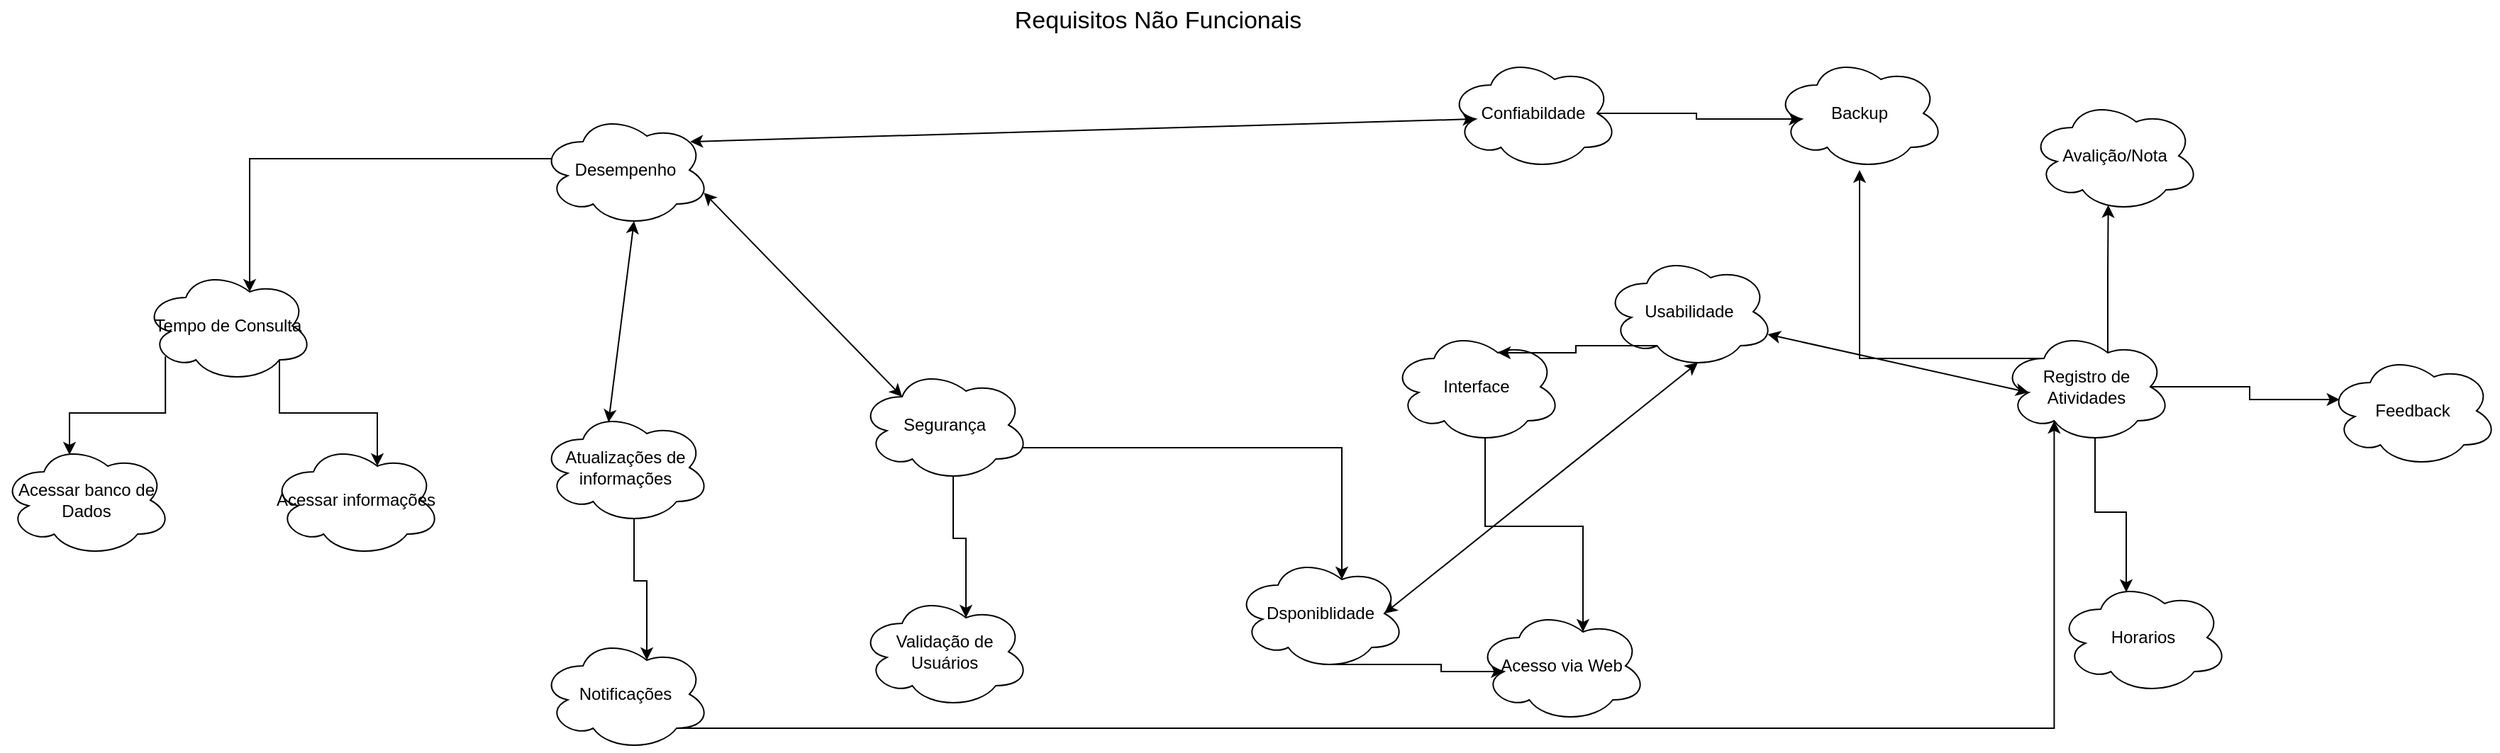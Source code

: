 <mxfile version="22.1.4" type="google">
  <diagram name="Page-1" id="e7e014a7-5840-1c2e-5031-d8a46d1fe8dd">
    <mxGraphModel grid="1" page="1" gridSize="10" guides="1" tooltips="1" connect="1" arrows="1" fold="1" pageScale="1" pageWidth="1169" pageHeight="826" background="none" math="0" shadow="0">
      <root>
        <mxCell id="0" />
        <mxCell id="1" parent="0" />
        <mxCell id="1IYbtN-VbHsIZUtmCUXf-41" value="&lt;font style=&quot;font-size: 17px;&quot;&gt;Requisitos Não Funcionais&lt;/font&gt;" style="text;html=1;align=center;verticalAlign=middle;resizable=0;points=[];autosize=1;strokeColor=none;fillColor=none;" vertex="1" parent="1">
          <mxGeometry x="680" y="20" width="230" height="30" as="geometry" />
        </mxCell>
        <mxCell id="HSkIcH4tQaM3lMBgQ2yI-1" value="Desempenho" style="ellipse;shape=cloud;whiteSpace=wrap;html=1;" vertex="1" parent="1">
          <mxGeometry x="360" y="100" width="120" height="80" as="geometry" />
        </mxCell>
        <mxCell id="HSkIcH4tQaM3lMBgQ2yI-2" value="Tempo de Consulta" style="ellipse;shape=cloud;whiteSpace=wrap;html=1;" vertex="1" parent="1">
          <mxGeometry x="80" y="210" width="120" height="80" as="geometry" />
        </mxCell>
        <mxCell id="HSkIcH4tQaM3lMBgQ2yI-3" style="edgeStyle=orthogonalEdgeStyle;rounded=0;orthogonalLoop=1;jettySize=auto;html=1;exitX=0.07;exitY=0.4;exitDx=0;exitDy=0;exitPerimeter=0;entryX=0.625;entryY=0.2;entryDx=0;entryDy=0;entryPerimeter=0;" edge="1" parent="1" source="HSkIcH4tQaM3lMBgQ2yI-1" target="HSkIcH4tQaM3lMBgQ2yI-2">
          <mxGeometry relative="1" as="geometry" />
        </mxCell>
        <mxCell id="HSkIcH4tQaM3lMBgQ2yI-4" value="Acessar informações" style="ellipse;shape=cloud;whiteSpace=wrap;html=1;" vertex="1" parent="1">
          <mxGeometry x="170" y="333" width="120" height="80" as="geometry" />
        </mxCell>
        <mxCell id="HSkIcH4tQaM3lMBgQ2yI-5" value="Acessar banco de Dados" style="ellipse;shape=cloud;whiteSpace=wrap;html=1;" vertex="1" parent="1">
          <mxGeometry x="-20" y="333" width="120" height="80" as="geometry" />
        </mxCell>
        <mxCell id="HSkIcH4tQaM3lMBgQ2yI-6" style="edgeStyle=orthogonalEdgeStyle;rounded=0;orthogonalLoop=1;jettySize=auto;html=1;exitX=0.13;exitY=0.77;exitDx=0;exitDy=0;exitPerimeter=0;entryX=0.4;entryY=0.1;entryDx=0;entryDy=0;entryPerimeter=0;" edge="1" parent="1" source="HSkIcH4tQaM3lMBgQ2yI-2" target="HSkIcH4tQaM3lMBgQ2yI-5">
          <mxGeometry relative="1" as="geometry" />
        </mxCell>
        <mxCell id="HSkIcH4tQaM3lMBgQ2yI-7" style="edgeStyle=orthogonalEdgeStyle;rounded=0;orthogonalLoop=1;jettySize=auto;html=1;exitX=0.8;exitY=0.8;exitDx=0;exitDy=0;exitPerimeter=0;entryX=0.625;entryY=0.2;entryDx=0;entryDy=0;entryPerimeter=0;" edge="1" parent="1" source="HSkIcH4tQaM3lMBgQ2yI-2" target="HSkIcH4tQaM3lMBgQ2yI-4">
          <mxGeometry relative="1" as="geometry" />
        </mxCell>
        <mxCell id="HSkIcH4tQaM3lMBgQ2yI-8" value="Segurança" style="ellipse;shape=cloud;whiteSpace=wrap;html=1;" vertex="1" parent="1">
          <mxGeometry x="585" y="280" width="120" height="80" as="geometry" />
        </mxCell>
        <mxCell id="HSkIcH4tQaM3lMBgQ2yI-10" value="Dsponiblidade" style="ellipse;shape=cloud;whiteSpace=wrap;html=1;" vertex="1" parent="1">
          <mxGeometry x="850" y="413" width="120" height="80" as="geometry" />
        </mxCell>
        <mxCell id="HSkIcH4tQaM3lMBgQ2yI-11" style="edgeStyle=orthogonalEdgeStyle;rounded=0;orthogonalLoop=1;jettySize=auto;html=1;exitX=0.96;exitY=0.7;exitDx=0;exitDy=0;exitPerimeter=0;entryX=0.625;entryY=0.2;entryDx=0;entryDy=0;entryPerimeter=0;" edge="1" parent="1" source="HSkIcH4tQaM3lMBgQ2yI-8" target="HSkIcH4tQaM3lMBgQ2yI-10">
          <mxGeometry relative="1" as="geometry" />
        </mxCell>
        <mxCell id="HSkIcH4tQaM3lMBgQ2yI-12" value="Usabilidade" style="ellipse;shape=cloud;whiteSpace=wrap;html=1;" vertex="1" parent="1">
          <mxGeometry x="1110" y="200" width="120" height="80" as="geometry" />
        </mxCell>
        <mxCell id="HSkIcH4tQaM3lMBgQ2yI-30" style="edgeStyle=orthogonalEdgeStyle;rounded=0;orthogonalLoop=1;jettySize=auto;html=1;exitX=0.25;exitY=0.25;exitDx=0;exitDy=0;exitPerimeter=0;" edge="1" parent="1" source="HSkIcH4tQaM3lMBgQ2yI-14" target="HSkIcH4tQaM3lMBgQ2yI-27">
          <mxGeometry relative="1" as="geometry" />
        </mxCell>
        <mxCell id="HSkIcH4tQaM3lMBgQ2yI-14" value="Registro de Atividades" style="ellipse;shape=cloud;whiteSpace=wrap;html=1;" vertex="1" parent="1">
          <mxGeometry x="1390" y="253" width="120" height="80" as="geometry" />
        </mxCell>
        <mxCell id="HSkIcH4tQaM3lMBgQ2yI-16" value="Horarios" style="ellipse;shape=cloud;whiteSpace=wrap;html=1;" vertex="1" parent="1">
          <mxGeometry x="1430" y="430" width="120" height="80" as="geometry" />
        </mxCell>
        <mxCell id="HSkIcH4tQaM3lMBgQ2yI-17" value="Feedback" style="ellipse;shape=cloud;whiteSpace=wrap;html=1;" vertex="1" parent="1">
          <mxGeometry x="1620" y="270" width="120" height="80" as="geometry" />
        </mxCell>
        <mxCell id="HSkIcH4tQaM3lMBgQ2yI-18" value="Avalição/Nota" style="ellipse;shape=cloud;whiteSpace=wrap;html=1;" vertex="1" parent="1">
          <mxGeometry x="1410" y="90" width="120" height="80" as="geometry" />
        </mxCell>
        <mxCell id="HSkIcH4tQaM3lMBgQ2yI-19" style="edgeStyle=orthogonalEdgeStyle;rounded=0;orthogonalLoop=1;jettySize=auto;html=1;exitX=0.625;exitY=0.2;exitDx=0;exitDy=0;exitPerimeter=0;entryX=0.461;entryY=0.934;entryDx=0;entryDy=0;entryPerimeter=0;" edge="1" parent="1" source="HSkIcH4tQaM3lMBgQ2yI-14" target="HSkIcH4tQaM3lMBgQ2yI-18">
          <mxGeometry relative="1" as="geometry" />
        </mxCell>
        <mxCell id="HSkIcH4tQaM3lMBgQ2yI-20" style="edgeStyle=orthogonalEdgeStyle;rounded=0;orthogonalLoop=1;jettySize=auto;html=1;exitX=0.875;exitY=0.5;exitDx=0;exitDy=0;exitPerimeter=0;entryX=0.07;entryY=0.4;entryDx=0;entryDy=0;entryPerimeter=0;" edge="1" parent="1" source="HSkIcH4tQaM3lMBgQ2yI-14" target="HSkIcH4tQaM3lMBgQ2yI-17">
          <mxGeometry relative="1" as="geometry" />
        </mxCell>
        <mxCell id="HSkIcH4tQaM3lMBgQ2yI-21" style="edgeStyle=orthogonalEdgeStyle;rounded=0;orthogonalLoop=1;jettySize=auto;html=1;exitX=0.55;exitY=0.95;exitDx=0;exitDy=0;exitPerimeter=0;entryX=0.4;entryY=0.1;entryDx=0;entryDy=0;entryPerimeter=0;" edge="1" parent="1" source="HSkIcH4tQaM3lMBgQ2yI-14" target="HSkIcH4tQaM3lMBgQ2yI-16">
          <mxGeometry relative="1" as="geometry" />
        </mxCell>
        <mxCell id="HSkIcH4tQaM3lMBgQ2yI-22" value="Interface" style="ellipse;shape=cloud;whiteSpace=wrap;html=1;" vertex="1" parent="1">
          <mxGeometry x="960" y="253" width="120" height="80" as="geometry" />
        </mxCell>
        <mxCell id="HSkIcH4tQaM3lMBgQ2yI-23" style="edgeStyle=orthogonalEdgeStyle;rounded=0;orthogonalLoop=1;jettySize=auto;html=1;exitX=0.31;exitY=0.8;exitDx=0;exitDy=0;exitPerimeter=0;entryX=0.625;entryY=0.2;entryDx=0;entryDy=0;entryPerimeter=0;" edge="1" parent="1" source="HSkIcH4tQaM3lMBgQ2yI-12" target="HSkIcH4tQaM3lMBgQ2yI-22">
          <mxGeometry relative="1" as="geometry" />
        </mxCell>
        <mxCell id="HSkIcH4tQaM3lMBgQ2yI-24" value="Acesso via Web" style="ellipse;shape=cloud;whiteSpace=wrap;html=1;" vertex="1" parent="1">
          <mxGeometry x="1020" y="450" width="120" height="80" as="geometry" />
        </mxCell>
        <mxCell id="HSkIcH4tQaM3lMBgQ2yI-25" style="edgeStyle=orthogonalEdgeStyle;rounded=0;orthogonalLoop=1;jettySize=auto;html=1;exitX=0.55;exitY=0.95;exitDx=0;exitDy=0;exitPerimeter=0;entryX=0.625;entryY=0.2;entryDx=0;entryDy=0;entryPerimeter=0;" edge="1" parent="1" source="HSkIcH4tQaM3lMBgQ2yI-22" target="HSkIcH4tQaM3lMBgQ2yI-24">
          <mxGeometry relative="1" as="geometry" />
        </mxCell>
        <mxCell id="HSkIcH4tQaM3lMBgQ2yI-26" style="edgeStyle=orthogonalEdgeStyle;rounded=0;orthogonalLoop=1;jettySize=auto;html=1;exitX=0.55;exitY=0.95;exitDx=0;exitDy=0;exitPerimeter=0;entryX=0.16;entryY=0.55;entryDx=0;entryDy=0;entryPerimeter=0;" edge="1" parent="1" source="HSkIcH4tQaM3lMBgQ2yI-10" target="HSkIcH4tQaM3lMBgQ2yI-24">
          <mxGeometry relative="1" as="geometry" />
        </mxCell>
        <mxCell id="HSkIcH4tQaM3lMBgQ2yI-27" value="Backup" style="ellipse;shape=cloud;whiteSpace=wrap;html=1;" vertex="1" parent="1">
          <mxGeometry x="1230" y="60" width="120" height="80" as="geometry" />
        </mxCell>
        <mxCell id="HSkIcH4tQaM3lMBgQ2yI-31" value="Confiabildade" style="ellipse;shape=cloud;whiteSpace=wrap;html=1;" vertex="1" parent="1">
          <mxGeometry x="1000" y="60" width="120" height="80" as="geometry" />
        </mxCell>
        <mxCell id="HSkIcH4tQaM3lMBgQ2yI-32" style="edgeStyle=orthogonalEdgeStyle;rounded=0;orthogonalLoop=1;jettySize=auto;html=1;exitX=0.875;exitY=0.5;exitDx=0;exitDy=0;exitPerimeter=0;entryX=0.16;entryY=0.55;entryDx=0;entryDy=0;entryPerimeter=0;" edge="1" parent="1" source="HSkIcH4tQaM3lMBgQ2yI-31" target="HSkIcH4tQaM3lMBgQ2yI-27">
          <mxGeometry relative="1" as="geometry" />
        </mxCell>
        <mxCell id="HSkIcH4tQaM3lMBgQ2yI-34" value="" style="endArrow=classic;startArrow=classic;html=1;rounded=0;entryX=0.16;entryY=0.55;entryDx=0;entryDy=0;entryPerimeter=0;exitX=0.88;exitY=0.25;exitDx=0;exitDy=0;exitPerimeter=0;" edge="1" parent="1" source="HSkIcH4tQaM3lMBgQ2yI-1" target="HSkIcH4tQaM3lMBgQ2yI-31">
          <mxGeometry width="50" height="50" relative="1" as="geometry">
            <mxPoint x="860" y="110" as="sourcePoint" />
            <mxPoint x="910" y="60" as="targetPoint" />
          </mxGeometry>
        </mxCell>
        <mxCell id="HSkIcH4tQaM3lMBgQ2yI-35" value="" style="endArrow=classic;startArrow=classic;html=1;rounded=0;entryX=0.25;entryY=0.25;entryDx=0;entryDy=0;entryPerimeter=0;exitX=0.96;exitY=0.7;exitDx=0;exitDy=0;exitPerimeter=0;" edge="1" parent="1" source="HSkIcH4tQaM3lMBgQ2yI-1" target="HSkIcH4tQaM3lMBgQ2yI-8">
          <mxGeometry width="50" height="50" relative="1" as="geometry">
            <mxPoint x="540" y="310" as="sourcePoint" />
            <mxPoint x="590" y="260" as="targetPoint" />
          </mxGeometry>
        </mxCell>
        <mxCell id="HSkIcH4tQaM3lMBgQ2yI-36" value="" style="endArrow=classic;startArrow=classic;html=1;rounded=0;entryX=0.16;entryY=0.55;entryDx=0;entryDy=0;entryPerimeter=0;exitX=0.96;exitY=0.7;exitDx=0;exitDy=0;exitPerimeter=0;" edge="1" parent="1" source="HSkIcH4tQaM3lMBgQ2yI-12" target="HSkIcH4tQaM3lMBgQ2yI-14">
          <mxGeometry width="50" height="50" relative="1" as="geometry">
            <mxPoint x="1260" y="290" as="sourcePoint" />
            <mxPoint x="1310" y="240" as="targetPoint" />
          </mxGeometry>
        </mxCell>
        <mxCell id="HSkIcH4tQaM3lMBgQ2yI-37" value="" style="endArrow=classic;startArrow=classic;html=1;rounded=0;exitX=0.875;exitY=0.5;exitDx=0;exitDy=0;exitPerimeter=0;entryX=0.55;entryY=0.95;entryDx=0;entryDy=0;entryPerimeter=0;" edge="1" parent="1" source="HSkIcH4tQaM3lMBgQ2yI-10" target="HSkIcH4tQaM3lMBgQ2yI-12">
          <mxGeometry width="50" height="50" relative="1" as="geometry">
            <mxPoint x="1100" y="480" as="sourcePoint" />
            <mxPoint x="1150" y="430" as="targetPoint" />
          </mxGeometry>
        </mxCell>
        <mxCell id="HSkIcH4tQaM3lMBgQ2yI-39" value="" style="endArrow=classic;startArrow=classic;html=1;rounded=0;entryX=0.55;entryY=0.95;entryDx=0;entryDy=0;entryPerimeter=0;exitX=0.4;exitY=0.1;exitDx=0;exitDy=0;exitPerimeter=0;" edge="1" parent="1" source="HSkIcH4tQaM3lMBgQ2yI-40" target="HSkIcH4tQaM3lMBgQ2yI-1">
          <mxGeometry width="50" height="50" relative="1" as="geometry">
            <mxPoint x="380" y="300" as="sourcePoint" />
            <mxPoint x="430" y="250" as="targetPoint" />
          </mxGeometry>
        </mxCell>
        <mxCell id="HSkIcH4tQaM3lMBgQ2yI-40" value="Atualizações de informações" style="ellipse;shape=cloud;whiteSpace=wrap;html=1;" vertex="1" parent="1">
          <mxGeometry x="360" y="310" width="120" height="80" as="geometry" />
        </mxCell>
        <mxCell id="HSkIcH4tQaM3lMBgQ2yI-41" value="Notificações" style="ellipse;shape=cloud;whiteSpace=wrap;html=1;" vertex="1" parent="1">
          <mxGeometry x="360" y="470" width="120" height="80" as="geometry" />
        </mxCell>
        <mxCell id="HSkIcH4tQaM3lMBgQ2yI-42" style="edgeStyle=orthogonalEdgeStyle;rounded=0;orthogonalLoop=1;jettySize=auto;html=1;exitX=0.55;exitY=0.95;exitDx=0;exitDy=0;exitPerimeter=0;entryX=0.625;entryY=0.2;entryDx=0;entryDy=0;entryPerimeter=0;" edge="1" parent="1" source="HSkIcH4tQaM3lMBgQ2yI-40" target="HSkIcH4tQaM3lMBgQ2yI-41">
          <mxGeometry relative="1" as="geometry" />
        </mxCell>
        <mxCell id="HSkIcH4tQaM3lMBgQ2yI-43" value="Validação de Usuários" style="ellipse;shape=cloud;whiteSpace=wrap;html=1;" vertex="1" parent="1">
          <mxGeometry x="585" y="440" width="120" height="80" as="geometry" />
        </mxCell>
        <mxCell id="HSkIcH4tQaM3lMBgQ2yI-44" style="edgeStyle=orthogonalEdgeStyle;rounded=0;orthogonalLoop=1;jettySize=auto;html=1;exitX=0.55;exitY=0.95;exitDx=0;exitDy=0;exitPerimeter=0;entryX=0.625;entryY=0.2;entryDx=0;entryDy=0;entryPerimeter=0;" edge="1" parent="1" source="HSkIcH4tQaM3lMBgQ2yI-8" target="HSkIcH4tQaM3lMBgQ2yI-43">
          <mxGeometry relative="1" as="geometry" />
        </mxCell>
        <mxCell id="HSkIcH4tQaM3lMBgQ2yI-46" style="edgeStyle=orthogonalEdgeStyle;rounded=0;orthogonalLoop=1;jettySize=auto;html=1;exitX=0.8;exitY=0.8;exitDx=0;exitDy=0;exitPerimeter=0;entryX=0.31;entryY=0.8;entryDx=0;entryDy=0;entryPerimeter=0;" edge="1" parent="1" source="HSkIcH4tQaM3lMBgQ2yI-41" target="HSkIcH4tQaM3lMBgQ2yI-14">
          <mxGeometry relative="1" as="geometry" />
        </mxCell>
      </root>
    </mxGraphModel>
  </diagram>
</mxfile>
